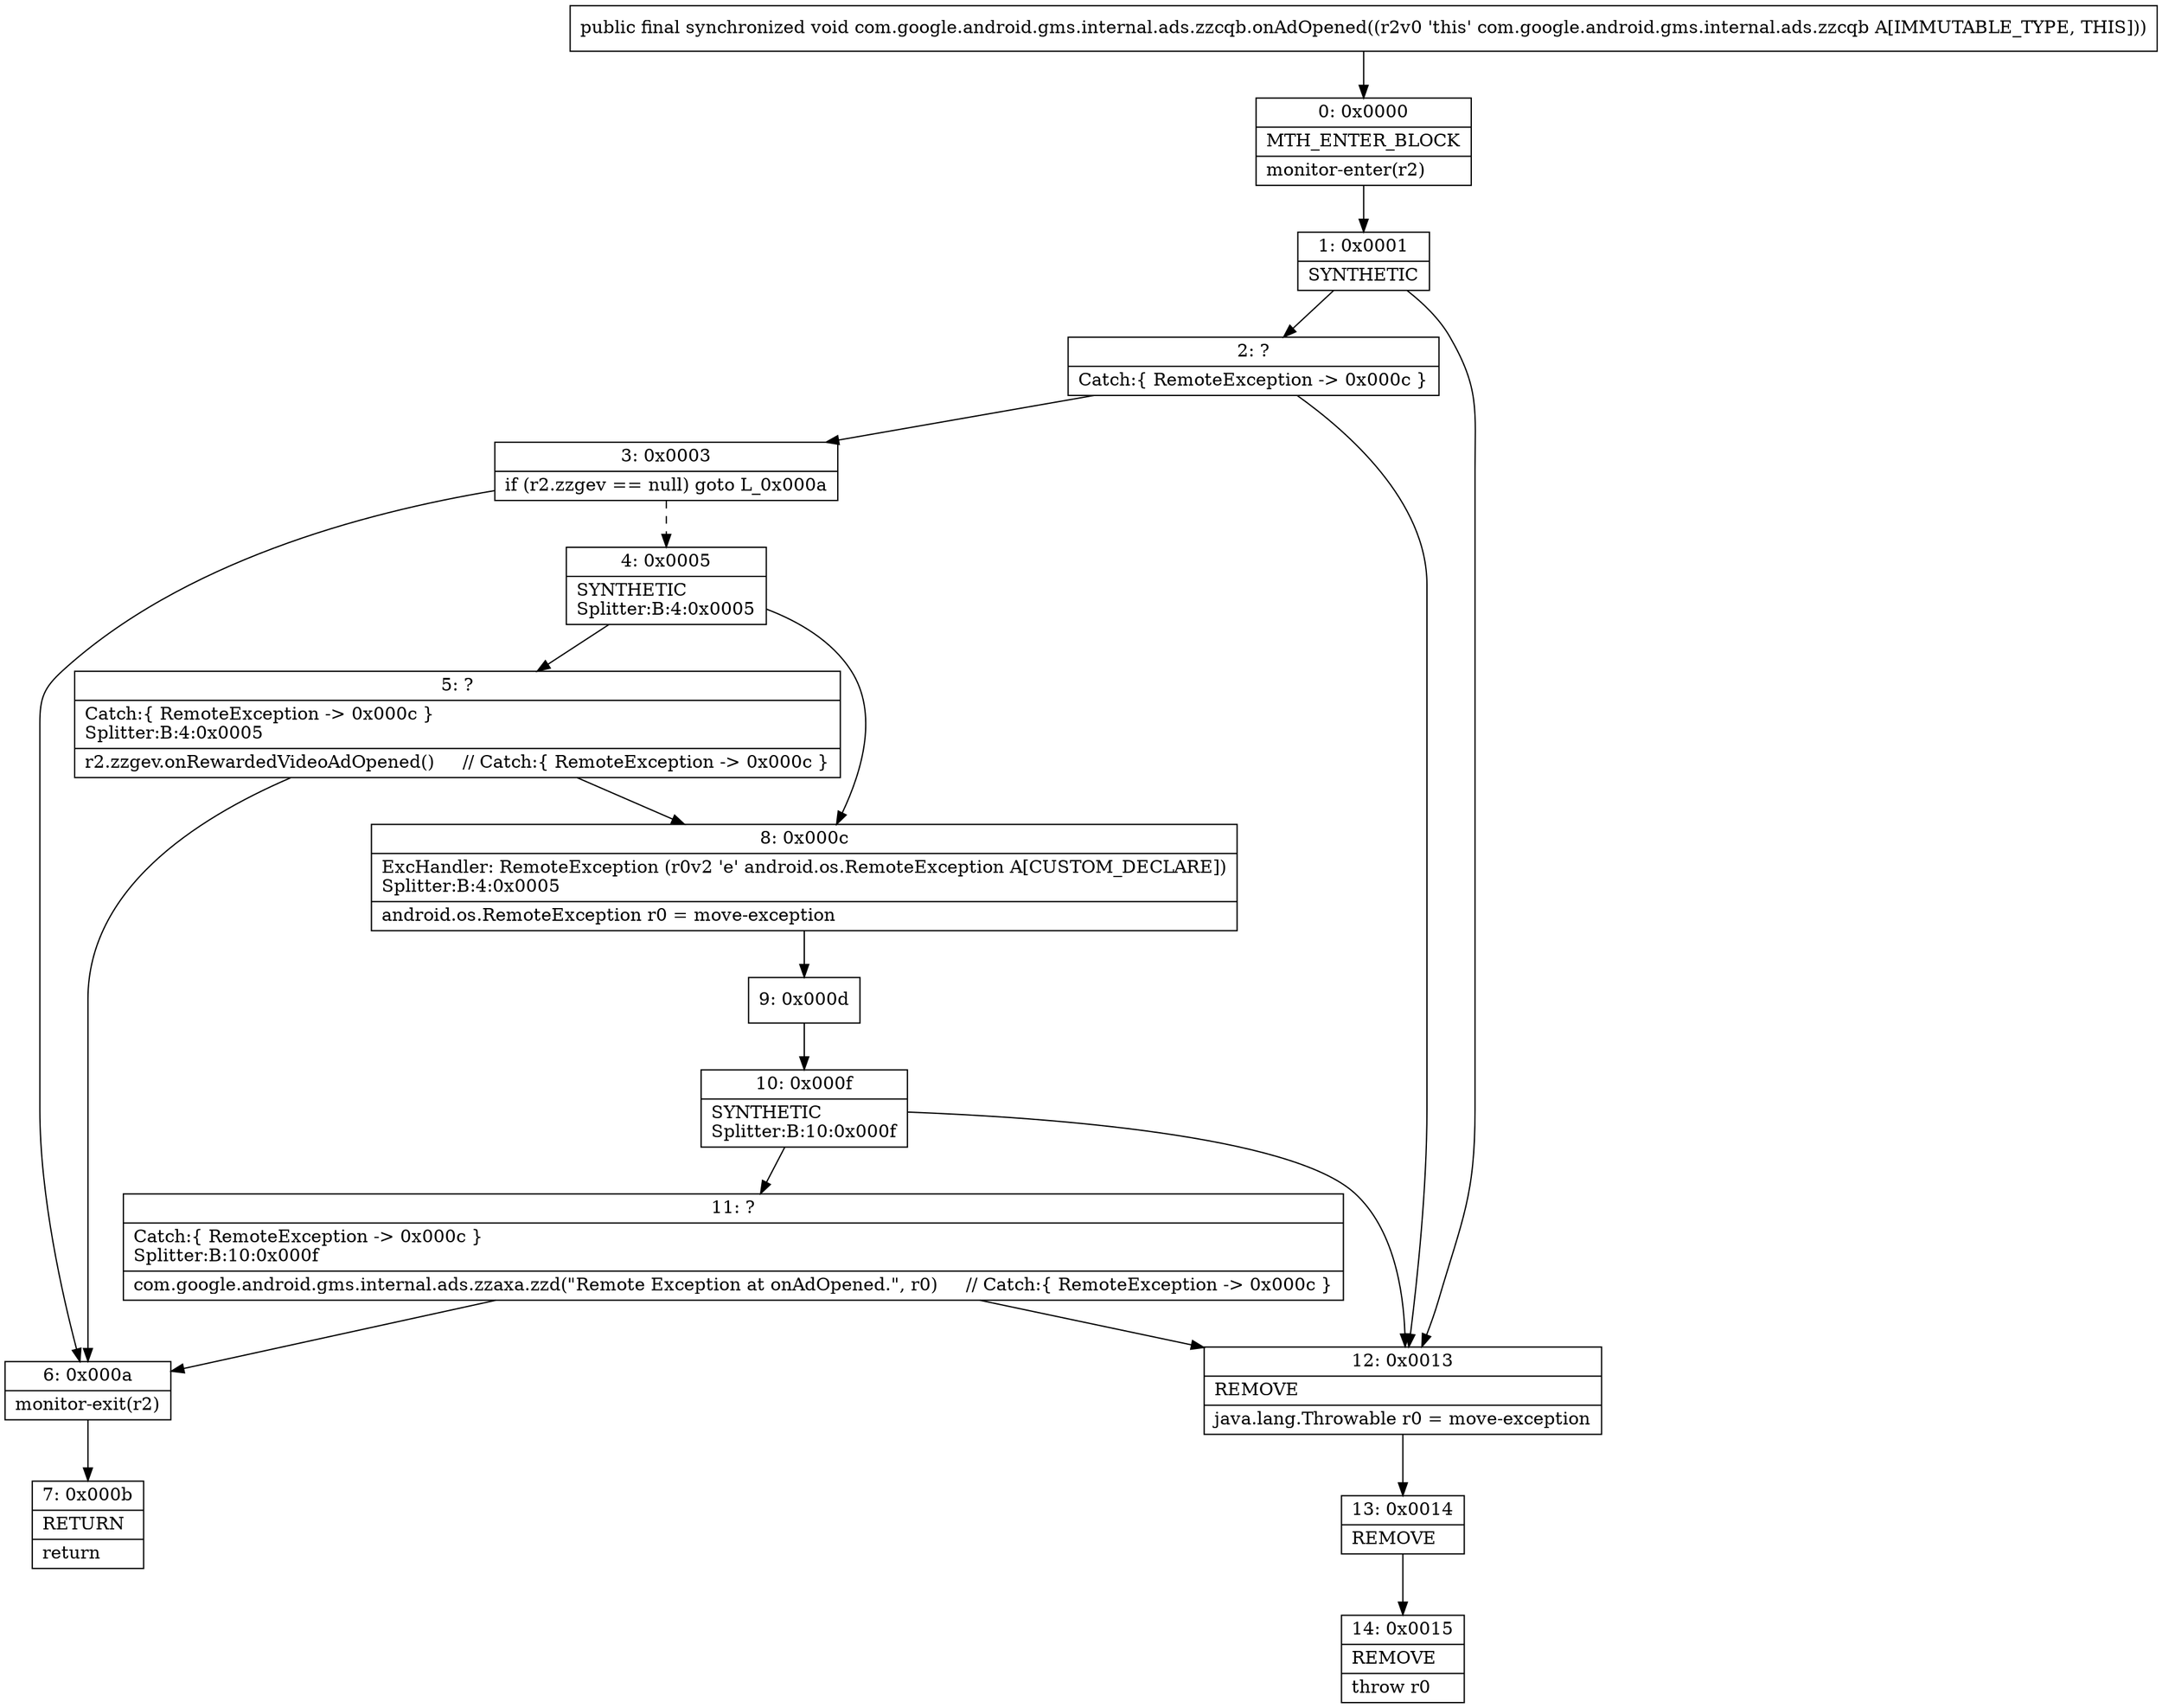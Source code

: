 digraph "CFG forcom.google.android.gms.internal.ads.zzcqb.onAdOpened()V" {
Node_0 [shape=record,label="{0\:\ 0x0000|MTH_ENTER_BLOCK\l|monitor\-enter(r2)\l}"];
Node_1 [shape=record,label="{1\:\ 0x0001|SYNTHETIC\l}"];
Node_2 [shape=record,label="{2\:\ ?|Catch:\{ RemoteException \-\> 0x000c \}\l}"];
Node_3 [shape=record,label="{3\:\ 0x0003|if (r2.zzgev == null) goto L_0x000a\l}"];
Node_4 [shape=record,label="{4\:\ 0x0005|SYNTHETIC\lSplitter:B:4:0x0005\l}"];
Node_5 [shape=record,label="{5\:\ ?|Catch:\{ RemoteException \-\> 0x000c \}\lSplitter:B:4:0x0005\l|r2.zzgev.onRewardedVideoAdOpened()     \/\/ Catch:\{ RemoteException \-\> 0x000c \}\l}"];
Node_6 [shape=record,label="{6\:\ 0x000a|monitor\-exit(r2)\l}"];
Node_7 [shape=record,label="{7\:\ 0x000b|RETURN\l|return\l}"];
Node_8 [shape=record,label="{8\:\ 0x000c|ExcHandler: RemoteException (r0v2 'e' android.os.RemoteException A[CUSTOM_DECLARE])\lSplitter:B:4:0x0005\l|android.os.RemoteException r0 = move\-exception\l}"];
Node_9 [shape=record,label="{9\:\ 0x000d}"];
Node_10 [shape=record,label="{10\:\ 0x000f|SYNTHETIC\lSplitter:B:10:0x000f\l}"];
Node_11 [shape=record,label="{11\:\ ?|Catch:\{ RemoteException \-\> 0x000c \}\lSplitter:B:10:0x000f\l|com.google.android.gms.internal.ads.zzaxa.zzd(\"Remote Exception at onAdOpened.\", r0)     \/\/ Catch:\{ RemoteException \-\> 0x000c \}\l}"];
Node_12 [shape=record,label="{12\:\ 0x0013|REMOVE\l|java.lang.Throwable r0 = move\-exception\l}"];
Node_13 [shape=record,label="{13\:\ 0x0014|REMOVE\l}"];
Node_14 [shape=record,label="{14\:\ 0x0015|REMOVE\l|throw r0\l}"];
MethodNode[shape=record,label="{public final synchronized void com.google.android.gms.internal.ads.zzcqb.onAdOpened((r2v0 'this' com.google.android.gms.internal.ads.zzcqb A[IMMUTABLE_TYPE, THIS])) }"];
MethodNode -> Node_0;
Node_0 -> Node_1;
Node_1 -> Node_2;
Node_1 -> Node_12;
Node_2 -> Node_3;
Node_2 -> Node_12;
Node_3 -> Node_4[style=dashed];
Node_3 -> Node_6;
Node_4 -> Node_5;
Node_4 -> Node_8;
Node_5 -> Node_6;
Node_5 -> Node_8;
Node_6 -> Node_7;
Node_8 -> Node_9;
Node_9 -> Node_10;
Node_10 -> Node_11;
Node_10 -> Node_12;
Node_11 -> Node_12;
Node_11 -> Node_6;
Node_12 -> Node_13;
Node_13 -> Node_14;
}

